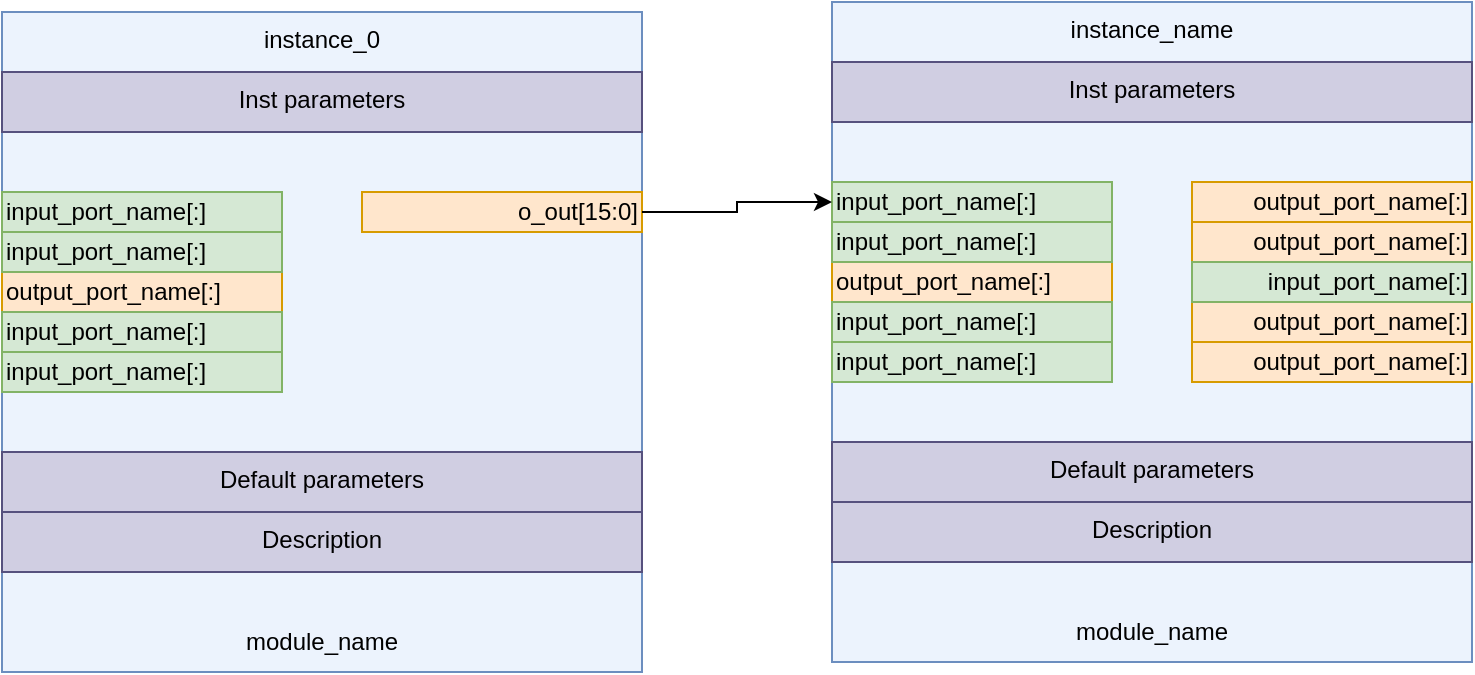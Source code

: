 <mxfile version="22.0.4" type="device">
  <diagram id="fR_E1Jb4muSwJz7aPa7_" name="Page-1">
    <mxGraphModel dx="988" dy="544" grid="1" gridSize="10" guides="1" tooltips="1" connect="1" arrows="1" fold="1" page="1" pageScale="1" pageWidth="850" pageHeight="1100" math="0" shadow="0">
      <root>
        <mxCell id="0" />
        <mxCell id="1" parent="0" />
        <object label="instance_0" type="instance" id="wGOqonvTSOCLx2FK7kEC-72">
          <mxCell style="rounded=0;whiteSpace=wrap;html=1;container=1;labelPosition=center;verticalLabelPosition=middle;align=center;verticalAlign=top;recursiveResize=0;allowArrows=1;connectable=0;autosize=0;movable=1;movableLabel=0;resizable=1;snapToPoint=0;enumerate=0;fixDash=1;fillColor=#dae8fc;strokeColor=#6c8ebf;fillOpacity=50;" vertex="1" parent="1">
            <mxGeometry x="105" y="385" width="320" height="330" as="geometry">
              <mxRectangle x="380" y="30" width="320" height="40" as="alternateBounds" />
            </mxGeometry>
          </mxCell>
        </object>
        <object label="module_name" type="module_name" id="wGOqonvTSOCLx2FK7kEC-73">
          <mxCell style="text;html=1;strokeColor=none;fillColor=none;align=center;verticalAlign=middle;whiteSpace=wrap;rounded=0;snapToPoint=1;" vertex="1" parent="wGOqonvTSOCLx2FK7kEC-72">
            <mxGeometry y="300" width="320" height="30" as="geometry" />
          </mxCell>
        </object>
        <object label="o_out[15:0]" type="port" port_direction="output" id="wGOqonvTSOCLx2FK7kEC-74">
          <mxCell style="rounded=0;whiteSpace=wrap;html=1;align=right;fillColor=#ffe6cc;strokeColor=#d79b00;noLabel=0;snapToPoint=1;autosize=0;points=[[1,0.5,0,0,0]];" vertex="1" parent="wGOqonvTSOCLx2FK7kEC-72">
            <mxGeometry x="180" y="90" width="140" height="20" as="geometry" />
          </mxCell>
        </object>
        <object label="output_port_name[:]" type="port" port_direction="output" id="wGOqonvTSOCLx2FK7kEC-78">
          <mxCell style="rounded=0;whiteSpace=wrap;html=1;align=left;fillColor=#ffe6cc;strokeColor=#d79b00;noLabel=0;snapToPoint=1;autosize=0;points=[[1,0.5,0,0,0]];flipH=1;" vertex="1" parent="wGOqonvTSOCLx2FK7kEC-72">
            <mxGeometry y="130" width="140" height="20" as="geometry" />
          </mxCell>
        </object>
        <object label="input_port_name[:]" type="port" port_direction="input" id="wGOqonvTSOCLx2FK7kEC-79">
          <mxCell style="rounded=0;whiteSpace=wrap;html=1;align=left;fillColor=#d5e8d4;strokeColor=#82b366;points=[[0,0.5,0,0,0]];" vertex="1" parent="wGOqonvTSOCLx2FK7kEC-72">
            <mxGeometry y="90" width="140" height="20" as="geometry" />
          </mxCell>
        </object>
        <object label="input_port_name[:]" type="port" port_direction="input" id="wGOqonvTSOCLx2FK7kEC-80">
          <mxCell style="rounded=0;whiteSpace=wrap;html=1;align=left;fillColor=#d5e8d4;strokeColor=#82b366;points=[[0,0.5,0,0,0]];" vertex="1" parent="wGOqonvTSOCLx2FK7kEC-72">
            <mxGeometry y="110" width="140" height="20" as="geometry" />
          </mxCell>
        </object>
        <object label="input_port_name[:]" type="port" port_direction="input" id="wGOqonvTSOCLx2FK7kEC-81">
          <mxCell style="rounded=0;whiteSpace=wrap;html=1;align=left;fillColor=#d5e8d4;strokeColor=#82b366;points=[[0,0.5,0,0,0]];" vertex="1" parent="wGOqonvTSOCLx2FK7kEC-72">
            <mxGeometry y="150" width="140" height="20" as="geometry" />
          </mxCell>
        </object>
        <object label="input_port_name[:]" type="port" port_direction="input" id="wGOqonvTSOCLx2FK7kEC-82">
          <mxCell style="rounded=0;whiteSpace=wrap;html=1;align=left;fillColor=#d5e8d4;strokeColor=#82b366;points=[[0,0.5,0,0,0]];" vertex="1" parent="wGOqonvTSOCLx2FK7kEC-72">
            <mxGeometry y="170" width="140" height="20" as="geometry" />
          </mxCell>
        </object>
        <mxCell id="wGOqonvTSOCLx2FK7kEC-84" value="Inst parameters" style="rounded=0;whiteSpace=wrap;html=1;container=1;fillColor=#d0cee2;strokeColor=#56517e;verticalAlign=top;points=[];recursiveResize=0;connectable=0;" vertex="1" collapsed="1" parent="wGOqonvTSOCLx2FK7kEC-72">
          <mxGeometry y="30" width="320" height="30" as="geometry">
            <mxRectangle y="30" width="320" height="110" as="alternateBounds" />
          </mxGeometry>
        </mxCell>
        <object label=".C_DATA(45)" type="inst_parameters" id="wGOqonvTSOCLx2FK7kEC-85">
          <mxCell style="rounded=0;whiteSpace=wrap;html=1;align=left;verticalAlign=top;points=[];" vertex="1" parent="wGOqonvTSOCLx2FK7kEC-84">
            <mxGeometry y="25" width="320" height="85" as="geometry" />
          </mxCell>
        </object>
        <mxCell id="wGOqonvTSOCLx2FK7kEC-86" value="Description" style="rounded=0;whiteSpace=wrap;html=1;container=1;fillColor=#d0cee2;strokeColor=#56517e;verticalAlign=top;points=[];recursiveResize=0;connectable=0;" vertex="1" collapsed="1" parent="wGOqonvTSOCLx2FK7kEC-72">
          <mxGeometry y="250" width="320" height="30" as="geometry">
            <mxRectangle y="250" width="320" height="110" as="alternateBounds" />
          </mxGeometry>
        </mxCell>
        <object label="//&lt;br&gt;//Module description&lt;br&gt;//" type="description" id="wGOqonvTSOCLx2FK7kEC-87">
          <mxCell style="rounded=0;whiteSpace=wrap;html=1;align=left;verticalAlign=top;points=[];" vertex="1" parent="wGOqonvTSOCLx2FK7kEC-86">
            <mxGeometry y="25" width="320" height="85" as="geometry" />
          </mxCell>
        </object>
        <mxCell id="wGOqonvTSOCLx2FK7kEC-88" value="Default parameters" style="rounded=0;whiteSpace=wrap;html=1;container=1;fillColor=#d0cee2;strokeColor=#56517e;verticalAlign=top;points=[];recursiveResize=0;connectable=0;" vertex="1" collapsed="1" parent="wGOqonvTSOCLx2FK7kEC-72">
          <mxGeometry y="220" width="320" height="30" as="geometry">
            <mxRectangle y="220" width="320" height="150" as="alternateBounds" />
          </mxGeometry>
        </mxCell>
        <object label="C_PARAMETER = 1234,&lt;br&gt;C_SOMTHING = 5678" type="default_parameters" id="wGOqonvTSOCLx2FK7kEC-89">
          <mxCell style="rounded=0;whiteSpace=wrap;html=1;align=left;verticalAlign=top;points=[];" vertex="1" parent="wGOqonvTSOCLx2FK7kEC-88">
            <mxGeometry y="30" width="320" height="120" as="geometry" />
          </mxCell>
        </object>
        <object label="instance_name" type="instance" id="wGOqonvTSOCLx2FK7kEC-90">
          <mxCell style="rounded=0;whiteSpace=wrap;html=1;container=1;labelPosition=center;verticalLabelPosition=middle;align=center;verticalAlign=top;recursiveResize=0;allowArrows=1;connectable=0;autosize=0;movable=1;movableLabel=0;resizable=1;snapToPoint=0;enumerate=0;fixDash=1;fillColor=#dae8fc;strokeColor=#6c8ebf;fillOpacity=50;" vertex="1" parent="1">
            <mxGeometry x="520" y="380" width="320" height="330" as="geometry">
              <mxRectangle x="380" y="30" width="320" height="40" as="alternateBounds" />
            </mxGeometry>
          </mxCell>
        </object>
        <object label="module_name" type="module_name" id="wGOqonvTSOCLx2FK7kEC-91">
          <mxCell style="text;html=1;strokeColor=none;fillColor=none;align=center;verticalAlign=middle;whiteSpace=wrap;rounded=0;snapToPoint=1;" vertex="1" parent="wGOqonvTSOCLx2FK7kEC-90">
            <mxGeometry y="300" width="320" height="30" as="geometry" />
          </mxCell>
        </object>
        <object label="output_port_name[:]" type="port" port_direction="output" id="wGOqonvTSOCLx2FK7kEC-92">
          <mxCell style="rounded=0;whiteSpace=wrap;html=1;align=right;fillColor=#ffe6cc;strokeColor=#d79b00;noLabel=0;snapToPoint=1;autosize=0;points=[[1,0.5,0,0,0]];" vertex="1" parent="wGOqonvTSOCLx2FK7kEC-90">
            <mxGeometry x="180" y="90" width="140" height="20" as="geometry" />
          </mxCell>
        </object>
        <object label="output_port_name[:]" type="port" port_direction="output" id="wGOqonvTSOCLx2FK7kEC-93">
          <mxCell style="rounded=0;whiteSpace=wrap;html=1;align=right;fillColor=#ffe6cc;strokeColor=#d79b00;noLabel=0;snapToPoint=1;autosize=0;points=[[1,0.5,0,0,0]];" vertex="1" parent="wGOqonvTSOCLx2FK7kEC-90">
            <mxGeometry x="180" y="110" width="140" height="20" as="geometry" />
          </mxCell>
        </object>
        <object label="output_port_name[:]" type="port" port_direction="output" id="wGOqonvTSOCLx2FK7kEC-94">
          <mxCell style="rounded=0;whiteSpace=wrap;html=1;align=right;fillColor=#ffe6cc;strokeColor=#d79b00;noLabel=0;snapToPoint=1;autosize=0;points=[[1,0.5,0,0,0]];" vertex="1" parent="wGOqonvTSOCLx2FK7kEC-90">
            <mxGeometry x="180" y="150" width="140" height="20" as="geometry" />
          </mxCell>
        </object>
        <object label="output_port_name[:]" type="port" port_direction="output" id="wGOqonvTSOCLx2FK7kEC-95">
          <mxCell style="rounded=0;whiteSpace=wrap;html=1;align=right;fillColor=#ffe6cc;strokeColor=#d79b00;noLabel=0;snapToPoint=1;autosize=0;points=[[1,0.5,0,0,0]];" vertex="1" parent="wGOqonvTSOCLx2FK7kEC-90">
            <mxGeometry x="180" y="170" width="140" height="20" as="geometry" />
          </mxCell>
        </object>
        <object label="output_port_name[:]" type="port" port_direction="output" id="wGOqonvTSOCLx2FK7kEC-96">
          <mxCell style="rounded=0;whiteSpace=wrap;html=1;align=left;fillColor=#ffe6cc;strokeColor=#d79b00;noLabel=0;snapToPoint=1;autosize=0;points=[[1,0.5,0,0,0]];flipH=1;" vertex="1" parent="wGOqonvTSOCLx2FK7kEC-90">
            <mxGeometry y="130" width="140" height="20" as="geometry" />
          </mxCell>
        </object>
        <object label="input_port_name[:]" type="port" port_direction="input" id="wGOqonvTSOCLx2FK7kEC-97">
          <mxCell style="rounded=0;whiteSpace=wrap;html=1;align=left;fillColor=#d5e8d4;strokeColor=#82b366;points=[[0,0.5,0,0,0]];" vertex="1" parent="wGOqonvTSOCLx2FK7kEC-90">
            <mxGeometry y="90" width="140" height="20" as="geometry" />
          </mxCell>
        </object>
        <object label="input_port_name[:]" type="port" port_direction="input" id="wGOqonvTSOCLx2FK7kEC-98">
          <mxCell style="rounded=0;whiteSpace=wrap;html=1;align=left;fillColor=#d5e8d4;strokeColor=#82b366;points=[[0,0.5,0,0,0]];" vertex="1" parent="wGOqonvTSOCLx2FK7kEC-90">
            <mxGeometry y="110" width="140" height="20" as="geometry" />
          </mxCell>
        </object>
        <object label="input_port_name[:]" type="port" port_direction="input" id="wGOqonvTSOCLx2FK7kEC-99">
          <mxCell style="rounded=0;whiteSpace=wrap;html=1;align=left;fillColor=#d5e8d4;strokeColor=#82b366;points=[[0,0.5,0,0,0]];" vertex="1" parent="wGOqonvTSOCLx2FK7kEC-90">
            <mxGeometry y="150" width="140" height="20" as="geometry" />
          </mxCell>
        </object>
        <object label="input_port_name[:]" type="port" port_direction="input" id="wGOqonvTSOCLx2FK7kEC-100">
          <mxCell style="rounded=0;whiteSpace=wrap;html=1;align=left;fillColor=#d5e8d4;strokeColor=#82b366;points=[[0,0.5,0,0,0]];" vertex="1" parent="wGOqonvTSOCLx2FK7kEC-90">
            <mxGeometry y="170" width="140" height="20" as="geometry" />
          </mxCell>
        </object>
        <object label="input_port_name[:]" type="port" port_direction="input" id="wGOqonvTSOCLx2FK7kEC-101">
          <mxCell style="rounded=0;whiteSpace=wrap;html=1;align=right;fillColor=#d5e8d4;strokeColor=#82b366;points=[[0,0.5,0,0,0]];flipH=1;" vertex="1" parent="wGOqonvTSOCLx2FK7kEC-90">
            <mxGeometry x="180" y="130" width="140" height="20" as="geometry" />
          </mxCell>
        </object>
        <mxCell id="wGOqonvTSOCLx2FK7kEC-102" value="Inst parameters" style="rounded=0;whiteSpace=wrap;html=1;container=1;fillColor=#d0cee2;strokeColor=#56517e;verticalAlign=top;points=[];recursiveResize=0;connectable=0;" vertex="1" collapsed="1" parent="wGOqonvTSOCLx2FK7kEC-90">
          <mxGeometry y="30" width="320" height="30" as="geometry">
            <mxRectangle y="30" width="320" height="110" as="alternateBounds" />
          </mxGeometry>
        </mxCell>
        <object label=".C_DATA(45)" type="inst_parameters" id="wGOqonvTSOCLx2FK7kEC-103">
          <mxCell style="rounded=0;whiteSpace=wrap;html=1;align=left;verticalAlign=top;points=[];" vertex="1" parent="wGOqonvTSOCLx2FK7kEC-102">
            <mxGeometry y="25" width="320" height="85" as="geometry" />
          </mxCell>
        </object>
        <mxCell id="wGOqonvTSOCLx2FK7kEC-104" value="Description" style="rounded=0;whiteSpace=wrap;html=1;container=1;fillColor=#d0cee2;strokeColor=#56517e;verticalAlign=top;points=[];recursiveResize=0;connectable=0;" vertex="1" collapsed="1" parent="wGOqonvTSOCLx2FK7kEC-90">
          <mxGeometry y="250" width="320" height="30" as="geometry">
            <mxRectangle y="250" width="320" height="110" as="alternateBounds" />
          </mxGeometry>
        </mxCell>
        <object label="//&lt;br&gt;//Module description&lt;br&gt;//" type="description" id="wGOqonvTSOCLx2FK7kEC-105">
          <mxCell style="rounded=0;whiteSpace=wrap;html=1;align=left;verticalAlign=top;points=[];" vertex="1" parent="wGOqonvTSOCLx2FK7kEC-104">
            <mxGeometry y="25" width="320" height="85" as="geometry" />
          </mxCell>
        </object>
        <mxCell id="wGOqonvTSOCLx2FK7kEC-106" value="Default parameters" style="rounded=0;whiteSpace=wrap;html=1;container=1;fillColor=#d0cee2;strokeColor=#56517e;verticalAlign=top;points=[];recursiveResize=0;connectable=0;" vertex="1" collapsed="1" parent="wGOqonvTSOCLx2FK7kEC-90">
          <mxGeometry y="220" width="320" height="30" as="geometry">
            <mxRectangle y="220" width="320" height="150" as="alternateBounds" />
          </mxGeometry>
        </mxCell>
        <object label="C_PARAMETER = 1234,&lt;br&gt;C_SOMTHING = 5678" type="default_parameters" id="wGOqonvTSOCLx2FK7kEC-107">
          <mxCell style="rounded=0;whiteSpace=wrap;html=1;align=left;verticalAlign=top;points=[];" vertex="1" parent="wGOqonvTSOCLx2FK7kEC-106">
            <mxGeometry y="30" width="320" height="120" as="geometry" />
          </mxCell>
        </object>
        <mxCell id="wGOqonvTSOCLx2FK7kEC-109" style="edgeStyle=orthogonalEdgeStyle;rounded=0;orthogonalLoop=1;jettySize=auto;html=1;" edge="1" parent="1" source="wGOqonvTSOCLx2FK7kEC-74" target="wGOqonvTSOCLx2FK7kEC-97">
          <mxGeometry relative="1" as="geometry" />
        </mxCell>
      </root>
    </mxGraphModel>
  </diagram>
</mxfile>
